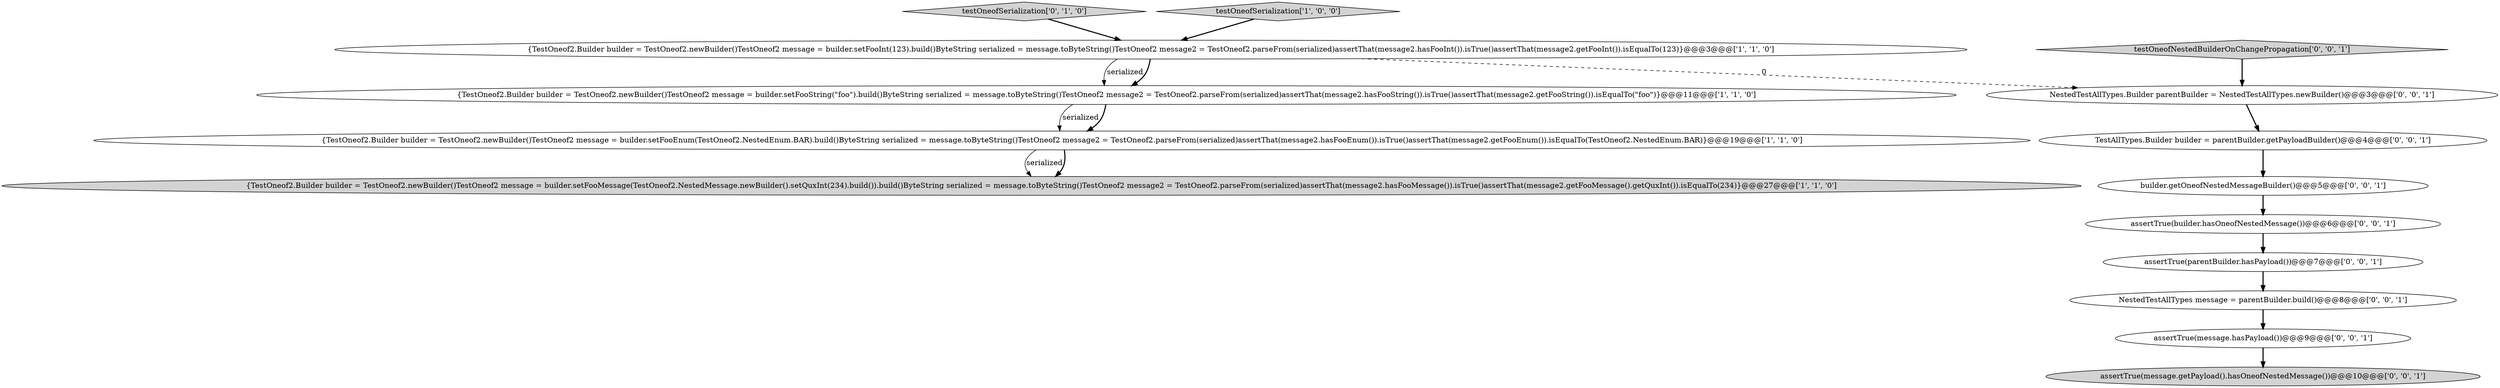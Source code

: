 digraph {
5 [style = filled, label = "testOneofSerialization['0', '1', '0']", fillcolor = lightgray, shape = diamond image = "AAA0AAABBB2BBB"];
2 [style = filled, label = "{TestOneof2.Builder builder = TestOneof2.newBuilder()TestOneof2 message = builder.setFooInt(123).build()ByteString serialized = message.toByteString()TestOneof2 message2 = TestOneof2.parseFrom(serialized)assertThat(message2.hasFooInt()).isTrue()assertThat(message2.getFooInt()).isEqualTo(123)}@@@3@@@['1', '1', '0']", fillcolor = white, shape = ellipse image = "AAA0AAABBB1BBB"];
9 [style = filled, label = "testOneofNestedBuilderOnChangePropagation['0', '0', '1']", fillcolor = lightgray, shape = diamond image = "AAA0AAABBB3BBB"];
14 [style = filled, label = "NestedTestAllTypes message = parentBuilder.build()@@@8@@@['0', '0', '1']", fillcolor = white, shape = ellipse image = "AAA0AAABBB3BBB"];
13 [style = filled, label = "builder.getOneofNestedMessageBuilder()@@@5@@@['0', '0', '1']", fillcolor = white, shape = ellipse image = "AAA0AAABBB3BBB"];
8 [style = filled, label = "NestedTestAllTypes.Builder parentBuilder = NestedTestAllTypes.newBuilder()@@@3@@@['0', '0', '1']", fillcolor = white, shape = ellipse image = "AAA0AAABBB3BBB"];
4 [style = filled, label = "{TestOneof2.Builder builder = TestOneof2.newBuilder()TestOneof2 message = builder.setFooEnum(TestOneof2.NestedEnum.BAR).build()ByteString serialized = message.toByteString()TestOneof2 message2 = TestOneof2.parseFrom(serialized)assertThat(message2.hasFooEnum()).isTrue()assertThat(message2.getFooEnum()).isEqualTo(TestOneof2.NestedEnum.BAR)}@@@19@@@['1', '1', '0']", fillcolor = white, shape = ellipse image = "AAA0AAABBB1BBB"];
6 [style = filled, label = "assertTrue(message.hasPayload())@@@9@@@['0', '0', '1']", fillcolor = white, shape = ellipse image = "AAA0AAABBB3BBB"];
10 [style = filled, label = "assertTrue(builder.hasOneofNestedMessage())@@@6@@@['0', '0', '1']", fillcolor = white, shape = ellipse image = "AAA0AAABBB3BBB"];
12 [style = filled, label = "assertTrue(parentBuilder.hasPayload())@@@7@@@['0', '0', '1']", fillcolor = white, shape = ellipse image = "AAA0AAABBB3BBB"];
11 [style = filled, label = "TestAllTypes.Builder builder = parentBuilder.getPayloadBuilder()@@@4@@@['0', '0', '1']", fillcolor = white, shape = ellipse image = "AAA0AAABBB3BBB"];
0 [style = filled, label = "{TestOneof2.Builder builder = TestOneof2.newBuilder()TestOneof2 message = builder.setFooMessage(TestOneof2.NestedMessage.newBuilder().setQuxInt(234).build()).build()ByteString serialized = message.toByteString()TestOneof2 message2 = TestOneof2.parseFrom(serialized)assertThat(message2.hasFooMessage()).isTrue()assertThat(message2.getFooMessage().getQuxInt()).isEqualTo(234)}@@@27@@@['1', '1', '0']", fillcolor = lightgray, shape = ellipse image = "AAA0AAABBB1BBB"];
7 [style = filled, label = "assertTrue(message.getPayload().hasOneofNestedMessage())@@@10@@@['0', '0', '1']", fillcolor = lightgray, shape = ellipse image = "AAA0AAABBB3BBB"];
3 [style = filled, label = "testOneofSerialization['1', '0', '0']", fillcolor = lightgray, shape = diamond image = "AAA0AAABBB1BBB"];
1 [style = filled, label = "{TestOneof2.Builder builder = TestOneof2.newBuilder()TestOneof2 message = builder.setFooString(\"foo\").build()ByteString serialized = message.toByteString()TestOneof2 message2 = TestOneof2.parseFrom(serialized)assertThat(message2.hasFooString()).isTrue()assertThat(message2.getFooString()).isEqualTo(\"foo\")}@@@11@@@['1', '1', '0']", fillcolor = white, shape = ellipse image = "AAA0AAABBB1BBB"];
5->2 [style = bold, label=""];
2->8 [style = dashed, label="0"];
3->2 [style = bold, label=""];
8->11 [style = bold, label=""];
9->8 [style = bold, label=""];
6->7 [style = bold, label=""];
13->10 [style = bold, label=""];
2->1 [style = solid, label="serialized"];
1->4 [style = solid, label="serialized"];
12->14 [style = bold, label=""];
2->1 [style = bold, label=""];
11->13 [style = bold, label=""];
4->0 [style = solid, label="serialized"];
4->0 [style = bold, label=""];
14->6 [style = bold, label=""];
1->4 [style = bold, label=""];
10->12 [style = bold, label=""];
}
